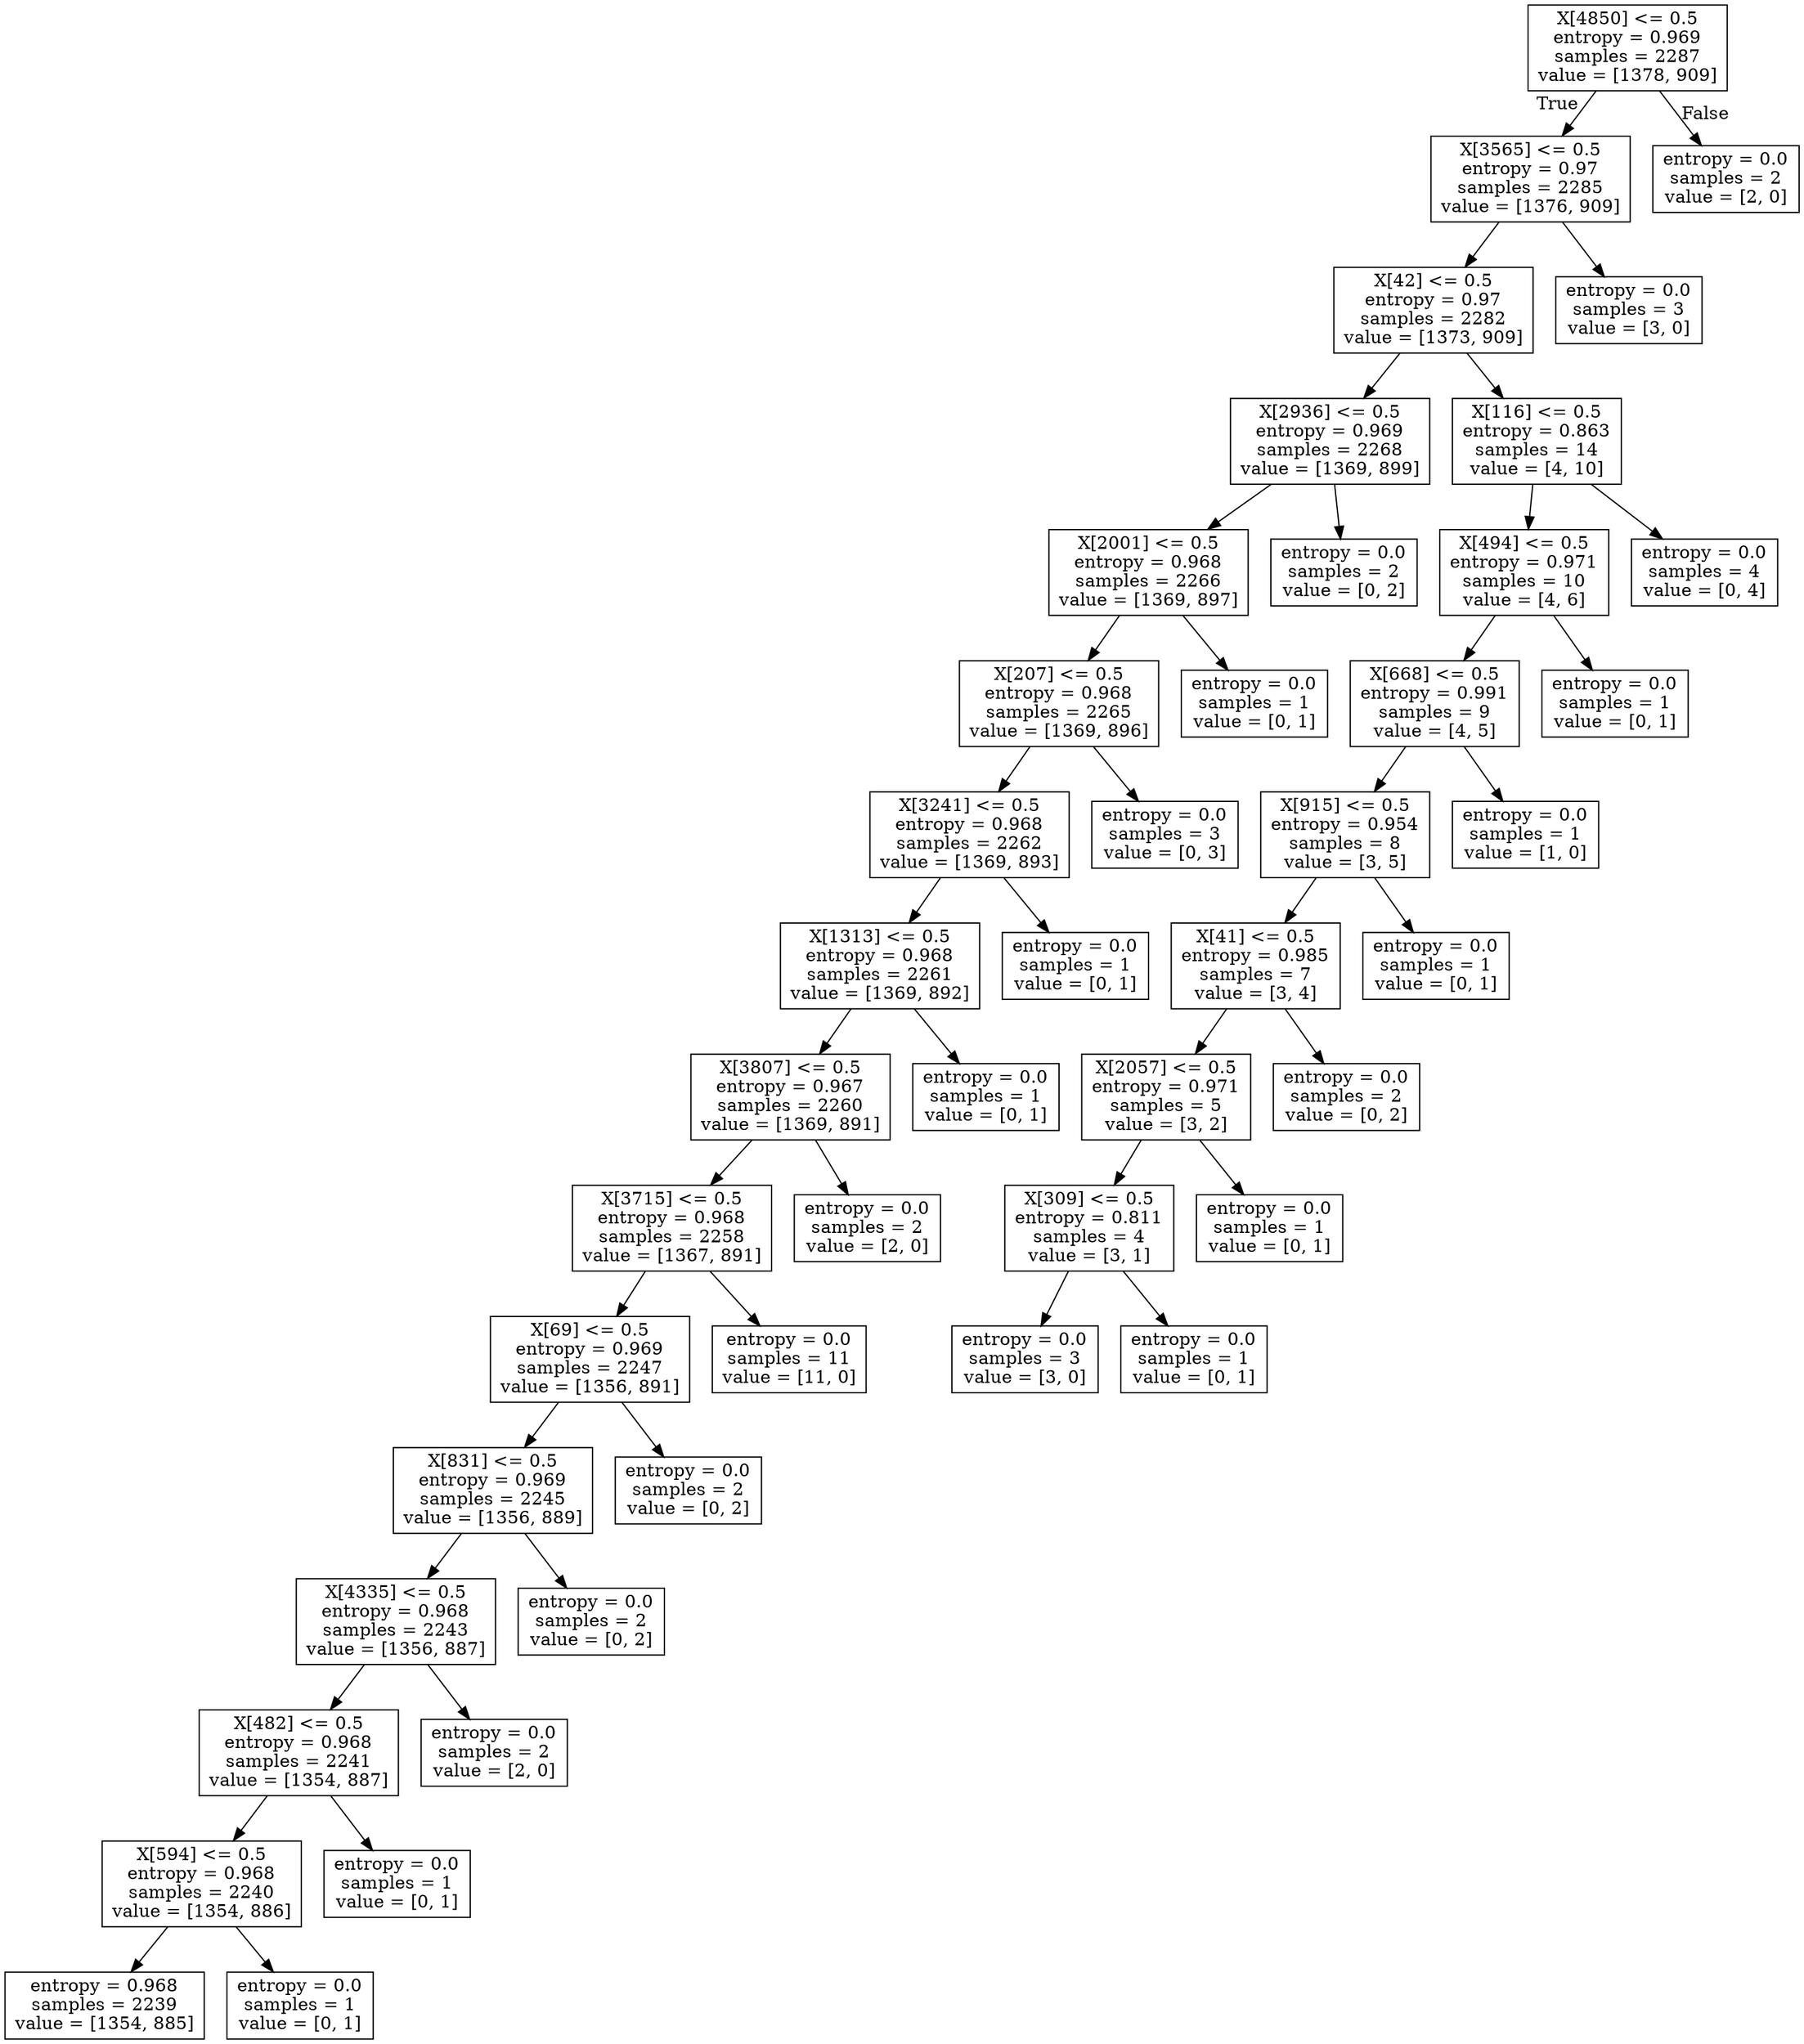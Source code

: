 digraph Tree {
node [shape=box] ;
0 [label="X[4850] <= 0.5\nentropy = 0.969\nsamples = 2287\nvalue = [1378, 909]"] ;
1 [label="X[3565] <= 0.5\nentropy = 0.97\nsamples = 2285\nvalue = [1376, 909]"] ;
0 -> 1 [labeldistance=2.5, labelangle=45, headlabel="True"] ;
2 [label="X[42] <= 0.5\nentropy = 0.97\nsamples = 2282\nvalue = [1373, 909]"] ;
1 -> 2 ;
3 [label="X[2936] <= 0.5\nentropy = 0.969\nsamples = 2268\nvalue = [1369, 899]"] ;
2 -> 3 ;
4 [label="X[2001] <= 0.5\nentropy = 0.968\nsamples = 2266\nvalue = [1369, 897]"] ;
3 -> 4 ;
5 [label="X[207] <= 0.5\nentropy = 0.968\nsamples = 2265\nvalue = [1369, 896]"] ;
4 -> 5 ;
6 [label="X[3241] <= 0.5\nentropy = 0.968\nsamples = 2262\nvalue = [1369, 893]"] ;
5 -> 6 ;
7 [label="X[1313] <= 0.5\nentropy = 0.968\nsamples = 2261\nvalue = [1369, 892]"] ;
6 -> 7 ;
8 [label="X[3807] <= 0.5\nentropy = 0.967\nsamples = 2260\nvalue = [1369, 891]"] ;
7 -> 8 ;
9 [label="X[3715] <= 0.5\nentropy = 0.968\nsamples = 2258\nvalue = [1367, 891]"] ;
8 -> 9 ;
10 [label="X[69] <= 0.5\nentropy = 0.969\nsamples = 2247\nvalue = [1356, 891]"] ;
9 -> 10 ;
11 [label="X[831] <= 0.5\nentropy = 0.969\nsamples = 2245\nvalue = [1356, 889]"] ;
10 -> 11 ;
12 [label="X[4335] <= 0.5\nentropy = 0.968\nsamples = 2243\nvalue = [1356, 887]"] ;
11 -> 12 ;
13 [label="X[482] <= 0.5\nentropy = 0.968\nsamples = 2241\nvalue = [1354, 887]"] ;
12 -> 13 ;
14 [label="X[594] <= 0.5\nentropy = 0.968\nsamples = 2240\nvalue = [1354, 886]"] ;
13 -> 14 ;
15 [label="entropy = 0.968\nsamples = 2239\nvalue = [1354, 885]"] ;
14 -> 15 ;
16 [label="entropy = 0.0\nsamples = 1\nvalue = [0, 1]"] ;
14 -> 16 ;
17 [label="entropy = 0.0\nsamples = 1\nvalue = [0, 1]"] ;
13 -> 17 ;
18 [label="entropy = 0.0\nsamples = 2\nvalue = [2, 0]"] ;
12 -> 18 ;
19 [label="entropy = 0.0\nsamples = 2\nvalue = [0, 2]"] ;
11 -> 19 ;
20 [label="entropy = 0.0\nsamples = 2\nvalue = [0, 2]"] ;
10 -> 20 ;
21 [label="entropy = 0.0\nsamples = 11\nvalue = [11, 0]"] ;
9 -> 21 ;
22 [label="entropy = 0.0\nsamples = 2\nvalue = [2, 0]"] ;
8 -> 22 ;
23 [label="entropy = 0.0\nsamples = 1\nvalue = [0, 1]"] ;
7 -> 23 ;
24 [label="entropy = 0.0\nsamples = 1\nvalue = [0, 1]"] ;
6 -> 24 ;
25 [label="entropy = 0.0\nsamples = 3\nvalue = [0, 3]"] ;
5 -> 25 ;
26 [label="entropy = 0.0\nsamples = 1\nvalue = [0, 1]"] ;
4 -> 26 ;
27 [label="entropy = 0.0\nsamples = 2\nvalue = [0, 2]"] ;
3 -> 27 ;
28 [label="X[116] <= 0.5\nentropy = 0.863\nsamples = 14\nvalue = [4, 10]"] ;
2 -> 28 ;
29 [label="X[494] <= 0.5\nentropy = 0.971\nsamples = 10\nvalue = [4, 6]"] ;
28 -> 29 ;
30 [label="X[668] <= 0.5\nentropy = 0.991\nsamples = 9\nvalue = [4, 5]"] ;
29 -> 30 ;
31 [label="X[915] <= 0.5\nentropy = 0.954\nsamples = 8\nvalue = [3, 5]"] ;
30 -> 31 ;
32 [label="X[41] <= 0.5\nentropy = 0.985\nsamples = 7\nvalue = [3, 4]"] ;
31 -> 32 ;
33 [label="X[2057] <= 0.5\nentropy = 0.971\nsamples = 5\nvalue = [3, 2]"] ;
32 -> 33 ;
34 [label="X[309] <= 0.5\nentropy = 0.811\nsamples = 4\nvalue = [3, 1]"] ;
33 -> 34 ;
35 [label="entropy = 0.0\nsamples = 3\nvalue = [3, 0]"] ;
34 -> 35 ;
36 [label="entropy = 0.0\nsamples = 1\nvalue = [0, 1]"] ;
34 -> 36 ;
37 [label="entropy = 0.0\nsamples = 1\nvalue = [0, 1]"] ;
33 -> 37 ;
38 [label="entropy = 0.0\nsamples = 2\nvalue = [0, 2]"] ;
32 -> 38 ;
39 [label="entropy = 0.0\nsamples = 1\nvalue = [0, 1]"] ;
31 -> 39 ;
40 [label="entropy = 0.0\nsamples = 1\nvalue = [1, 0]"] ;
30 -> 40 ;
41 [label="entropy = 0.0\nsamples = 1\nvalue = [0, 1]"] ;
29 -> 41 ;
42 [label="entropy = 0.0\nsamples = 4\nvalue = [0, 4]"] ;
28 -> 42 ;
43 [label="entropy = 0.0\nsamples = 3\nvalue = [3, 0]"] ;
1 -> 43 ;
44 [label="entropy = 0.0\nsamples = 2\nvalue = [2, 0]"] ;
0 -> 44 [labeldistance=2.5, labelangle=-45, headlabel="False"] ;
}